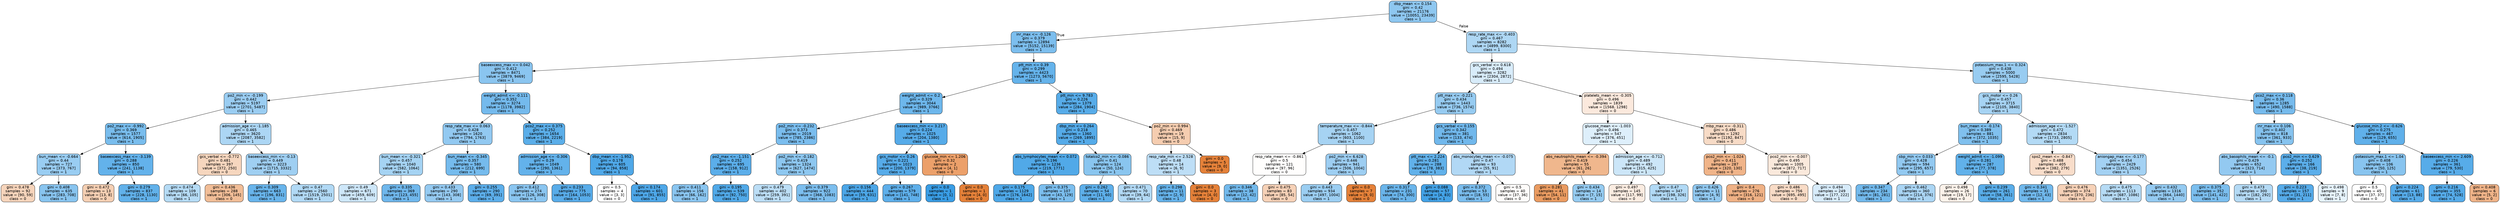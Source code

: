 digraph Tree {
node [shape=box, style="filled, rounded", color="black", fontname="helvetica"] ;
edge [fontname="helvetica"] ;
0 [label="dbp_mean <= 0.154\ngini = 0.42\nsamples = 21176\nvalue = [10051, 23439]\nclass = 1", fillcolor="#8ec7f0"] ;
1 [label="inr_max <= -0.126\ngini = 0.379\nsamples = 12894\nvalue = [5152, 15139]\nclass = 1", fillcolor="#7cbeee"] ;
0 -> 1 [labeldistance=2.5, labelangle=45, headlabel="True"] ;
2 [label="baseexcess_max <= 0.042\ngini = 0.412\nsamples = 8471\nvalue = [3879, 9469]\nclass = 1", fillcolor="#8ac5f0"] ;
1 -> 2 ;
3 [label="po2_min <= -0.199\ngini = 0.442\nsamples = 5197\nvalue = [2701, 5487]\nclass = 1", fillcolor="#9acdf2"] ;
2 -> 3 ;
4 [label="po2_max <= -0.992\ngini = 0.369\nsamples = 1577\nvalue = [614, 1905]\nclass = 1", fillcolor="#79bded"] ;
3 -> 4 ;
5 [label="bun_mean <= -0.664\ngini = 0.44\nsamples = 727\nvalue = [373, 767]\nclass = 1", fillcolor="#99cdf2"] ;
4 -> 5 ;
6 [label="gini = 0.478\nsamples = 92\nvalue = [90, 59]\nclass = 0", fillcolor="#f6d4bb"] ;
5 -> 6 ;
7 [label="gini = 0.408\nsamples = 635\nvalue = [283, 708]\nclass = 1", fillcolor="#88c4ef"] ;
5 -> 7 ;
8 [label="baseexcess_max <= -3.139\ngini = 0.288\nsamples = 850\nvalue = [241, 1138]\nclass = 1", fillcolor="#63b2eb"] ;
4 -> 8 ;
9 [label="gini = 0.472\nsamples = 13\nvalue = [13, 8]\nclass = 0", fillcolor="#f5cfb3"] ;
8 -> 9 ;
10 [label="gini = 0.279\nsamples = 837\nvalue = [228, 1130]\nclass = 1", fillcolor="#61b1ea"] ;
8 -> 10 ;
11 [label="admission_age <= -1.185\ngini = 0.465\nsamples = 3620\nvalue = [2087, 3582]\nclass = 1", fillcolor="#acd6f4"] ;
3 -> 11 ;
12 [label="gcs_verbal <= -0.772\ngini = 0.481\nsamples = 397\nvalue = [372, 250]\nclass = 0", fillcolor="#f6d6be"] ;
11 -> 12 ;
13 [label="gini = 0.474\nsamples = 109\nvalue = [66, 105]\nclass = 1", fillcolor="#b5dbf5"] ;
12 -> 13 ;
14 [label="gini = 0.436\nsamples = 288\nvalue = [306, 145]\nclass = 0", fillcolor="#f1bd97"] ;
12 -> 14 ;
15 [label="baseexcess_min <= -0.13\ngini = 0.449\nsamples = 3223\nvalue = [1715, 3332]\nclass = 1", fillcolor="#9fcff2"] ;
11 -> 15 ;
16 [label="gini = 0.309\nsamples = 663\nvalue = [196, 831]\nclass = 1", fillcolor="#68b4eb"] ;
15 -> 16 ;
17 [label="gini = 0.47\nsamples = 2560\nvalue = [1519, 2501]\nclass = 1", fillcolor="#b1d9f5"] ;
15 -> 17 ;
18 [label="weight_admit <= -0.111\ngini = 0.352\nsamples = 3274\nvalue = [1178, 3982]\nclass = 1", fillcolor="#74baed"] ;
2 -> 18 ;
19 [label="resp_rate_max <= 0.063\ngini = 0.428\nsamples = 1620\nvalue = [794, 1763]\nclass = 1", fillcolor="#92c9f1"] ;
18 -> 19 ;
20 [label="bun_mean <= -0.321\ngini = 0.457\nsamples = 1040\nvalue = [582, 1064]\nclass = 1", fillcolor="#a5d3f3"] ;
19 -> 20 ;
21 [label="gini = 0.49\nsamples = 671\nvalue = [459, 609]\nclass = 1", fillcolor="#cee7f9"] ;
20 -> 21 ;
22 [label="gini = 0.335\nsamples = 369\nvalue = [123, 455]\nclass = 1", fillcolor="#6fb7ec"] ;
20 -> 22 ;
23 [label="bun_mean <= -0.345\ngini = 0.357\nsamples = 580\nvalue = [212, 699]\nclass = 1", fillcolor="#75bbed"] ;
19 -> 23 ;
24 [label="gini = 0.433\nsamples = 290\nvalue = [143, 308]\nclass = 1", fillcolor="#95caf1"] ;
23 -> 24 ;
25 [label="gini = 0.255\nsamples = 290\nvalue = [69, 391]\nclass = 1", fillcolor="#5caeea"] ;
23 -> 25 ;
26 [label="pco2_max <= 0.375\ngini = 0.252\nsamples = 1654\nvalue = [384, 2219]\nclass = 1", fillcolor="#5baee9"] ;
18 -> 26 ;
27 [label="admission_age <= -0.306\ngini = 0.29\nsamples = 1049\nvalue = [290, 1361]\nclass = 1", fillcolor="#63b2eb"] ;
26 -> 27 ;
28 [label="gini = 0.412\nsamples = 274\nvalue = [126, 308]\nclass = 1", fillcolor="#8ac5f0"] ;
27 -> 28 ;
29 [label="gini = 0.233\nsamples = 775\nvalue = [164, 1053]\nclass = 1", fillcolor="#58ace9"] ;
27 -> 29 ;
30 [label="dbp_mean <= -1.952\ngini = 0.178\nsamples = 605\nvalue = [94, 858]\nclass = 1", fillcolor="#4fa8e8"] ;
26 -> 30 ;
31 [label="gini = 0.5\nsamples = 4\nvalue = [3, 3]\nclass = 0", fillcolor="#ffffff"] ;
30 -> 31 ;
32 [label="gini = 0.174\nsamples = 601\nvalue = [91, 855]\nclass = 1", fillcolor="#4ea7e8"] ;
30 -> 32 ;
33 [label="ptt_min <= 0.39\ngini = 0.299\nsamples = 4423\nvalue = [1273, 5670]\nclass = 1", fillcolor="#65b3eb"] ;
1 -> 33 ;
34 [label="weight_admit <= 0.2\ngini = 0.329\nsamples = 3044\nvalue = [989, 3766]\nclass = 1", fillcolor="#6db7ec"] ;
33 -> 34 ;
35 [label="po2_min <= -0.232\ngini = 0.373\nsamples = 2019\nvalue = [785, 2386]\nclass = 1", fillcolor="#7abdee"] ;
34 -> 35 ;
36 [label="po2_max <= -1.151\ngini = 0.252\nsamples = 695\nvalue = [158, 912]\nclass = 1", fillcolor="#5baeea"] ;
35 -> 36 ;
37 [label="gini = 0.411\nsamples = 156\nvalue = [66, 162]\nclass = 1", fillcolor="#8ac5f0"] ;
36 -> 37 ;
38 [label="gini = 0.195\nsamples = 539\nvalue = [92, 750]\nclass = 1", fillcolor="#51a9e8"] ;
36 -> 38 ;
39 [label="po2_min <= -0.182\ngini = 0.419\nsamples = 1324\nvalue = [627, 1474]\nclass = 1", fillcolor="#8dc7f0"] ;
35 -> 39 ;
40 [label="gini = 0.479\nsamples = 402\nvalue = [259, 391]\nclass = 1", fillcolor="#bcdef6"] ;
39 -> 40 ;
41 [label="gini = 0.379\nsamples = 922\nvalue = [368, 1083]\nclass = 1", fillcolor="#7cbeee"] ;
39 -> 41 ;
42 [label="baseexcess_min <= 3.217\ngini = 0.224\nsamples = 1025\nvalue = [204, 1380]\nclass = 1", fillcolor="#56abe9"] ;
34 -> 42 ;
43 [label="gcs_motor <= 0.26\ngini = 0.221\nsamples = 1023\nvalue = [200, 1379]\nclass = 1", fillcolor="#56abe9"] ;
42 -> 43 ;
44 [label="gini = 0.156\nsamples = 444\nvalue = [59, 631]\nclass = 1", fillcolor="#4ca6e7"] ;
43 -> 44 ;
45 [label="gini = 0.267\nsamples = 579\nvalue = [141, 748]\nclass = 1", fillcolor="#5eafea"] ;
43 -> 45 ;
46 [label="glucose_min <= 1.206\ngini = 0.32\nsamples = 2\nvalue = [4, 1]\nclass = 0", fillcolor="#eca06a"] ;
42 -> 46 ;
47 [label="gini = 0.0\nsamples = 1\nvalue = [0, 1]\nclass = 1", fillcolor="#399de5"] ;
46 -> 47 ;
48 [label="gini = 0.0\nsamples = 1\nvalue = [4, 0]\nclass = 0", fillcolor="#e58139"] ;
46 -> 48 ;
49 [label="ptt_min <= 9.783\ngini = 0.226\nsamples = 1379\nvalue = [284, 1904]\nclass = 1", fillcolor="#57ace9"] ;
33 -> 49 ;
50 [label="dbp_min <= 0.264\ngini = 0.218\nsamples = 1360\nvalue = [269, 1895]\nclass = 1", fillcolor="#55abe9"] ;
49 -> 50 ;
51 [label="abs_lymphocytes_mean <= 0.072\ngini = 0.196\nsamples = 1236\nvalue = [219, 1771]\nclass = 1", fillcolor="#51a9e8"] ;
50 -> 51 ;
52 [label="gini = 0.175\nsamples = 1129\nvalue = [176, 1642]\nclass = 1", fillcolor="#4ea8e8"] ;
51 -> 52 ;
53 [label="gini = 0.375\nsamples = 107\nvalue = [43, 129]\nclass = 1", fillcolor="#7bbeee"] ;
51 -> 53 ;
54 [label="totalco2_min <= -0.086\ngini = 0.41\nsamples = 124\nvalue = [50, 124]\nclass = 1", fillcolor="#89c5ef"] ;
50 -> 54 ;
55 [label="gini = 0.262\nsamples = 54\nvalue = [11, 60]\nclass = 1", fillcolor="#5dafea"] ;
54 -> 55 ;
56 [label="gini = 0.471\nsamples = 70\nvalue = [39, 64]\nclass = 1", fillcolor="#b2d9f5"] ;
54 -> 56 ;
57 [label="po2_min <= 0.994\ngini = 0.469\nsamples = 19\nvalue = [15, 9]\nclass = 0", fillcolor="#f5cdb0"] ;
49 -> 57 ;
58 [label="resp_rate_min <= 2.528\ngini = 0.48\nsamples = 14\nvalue = [6, 9]\nclass = 1", fillcolor="#bddef6"] ;
57 -> 58 ;
59 [label="gini = 0.298\nsamples = 11\nvalue = [2, 9]\nclass = 1", fillcolor="#65b3eb"] ;
58 -> 59 ;
60 [label="gini = 0.0\nsamples = 3\nvalue = [4, 0]\nclass = 0", fillcolor="#e58139"] ;
58 -> 60 ;
61 [label="gini = 0.0\nsamples = 5\nvalue = [9, 0]\nclass = 0", fillcolor="#e58139"] ;
57 -> 61 ;
62 [label="resp_rate_max <= -0.403\ngini = 0.467\nsamples = 8282\nvalue = [4899, 8300]\nclass = 1", fillcolor="#aed7f4"] ;
0 -> 62 [labeldistance=2.5, labelangle=-45, headlabel="False"] ;
63 [label="gcs_verbal <= 0.618\ngini = 0.494\nsamples = 3282\nvalue = [2304, 2872]\nclass = 1", fillcolor="#d8ecfa"] ;
62 -> 63 ;
64 [label="ptt_max <= -0.221\ngini = 0.434\nsamples = 1443\nvalue = [736, 1574]\nclass = 1", fillcolor="#96cbf1"] ;
63 -> 64 ;
65 [label="temperature_max <= -0.844\ngini = 0.457\nsamples = 1062\nvalue = [603, 1100]\nclass = 1", fillcolor="#a6d3f3"] ;
64 -> 65 ;
66 [label="resp_rate_mean <= -0.861\ngini = 0.5\nsamples = 121\nvalue = [97, 96]\nclass = 0", fillcolor="#fffefd"] ;
65 -> 66 ;
67 [label="gini = 0.346\nsamples = 38\nvalue = [12, 42]\nclass = 1", fillcolor="#72b9ec"] ;
66 -> 67 ;
68 [label="gini = 0.475\nsamples = 83\nvalue = [85, 54]\nclass = 0", fillcolor="#f6d1b7"] ;
66 -> 68 ;
69 [label="po2_min <= 6.628\ngini = 0.446\nsamples = 941\nvalue = [506, 1004]\nclass = 1", fillcolor="#9dcef2"] ;
65 -> 69 ;
70 [label="gini = 0.443\nsamples = 934\nvalue = [497, 1004]\nclass = 1", fillcolor="#9bcef2"] ;
69 -> 70 ;
71 [label="gini = 0.0\nsamples = 7\nvalue = [9, 0]\nclass = 0", fillcolor="#e58139"] ;
69 -> 71 ;
72 [label="gcs_verbal <= 0.155\ngini = 0.342\nsamples = 381\nvalue = [133, 474]\nclass = 1", fillcolor="#71b8ec"] ;
64 -> 72 ;
73 [label="ptt_max <= 2.224\ngini = 0.281\nsamples = 288\nvalue = [78, 383]\nclass = 1", fillcolor="#61b1ea"] ;
72 -> 73 ;
74 [label="gini = 0.317\nsamples = 231\nvalue = [74, 300]\nclass = 1", fillcolor="#6ab5eb"] ;
73 -> 74 ;
75 [label="gini = 0.088\nsamples = 57\nvalue = [4, 83]\nclass = 1", fillcolor="#43a2e6"] ;
73 -> 75 ;
76 [label="abs_monocytes_mean <= -0.075\ngini = 0.47\nsamples = 93\nvalue = [55, 91]\nclass = 1", fillcolor="#b1d8f5"] ;
72 -> 76 ;
77 [label="gini = 0.372\nsamples = 53\nvalue = [18, 55]\nclass = 1", fillcolor="#7abdee"] ;
76 -> 77 ;
78 [label="gini = 0.5\nsamples = 40\nvalue = [37, 36]\nclass = 0", fillcolor="#fefcfa"] ;
76 -> 78 ;
79 [label="platelets_mean <= -0.305\ngini = 0.496\nsamples = 1839\nvalue = [1568, 1298]\nclass = 0", fillcolor="#fbe9dd"] ;
63 -> 79 ;
80 [label="glucose_mean <= -1.003\ngini = 0.496\nsamples = 547\nvalue = [376, 451]\nclass = 1", fillcolor="#deeffb"] ;
79 -> 80 ;
81 [label="abs_neutrophils_mean <= -0.394\ngini = 0.419\nsamples = 55\nvalue = [61, 26]\nclass = 0", fillcolor="#f0b78d"] ;
80 -> 81 ;
82 [label="gini = 0.281\nsamples = 41\nvalue = [54, 11]\nclass = 0", fillcolor="#ea9b61"] ;
81 -> 82 ;
83 [label="gini = 0.434\nsamples = 14\nvalue = [7, 15]\nclass = 1", fillcolor="#95cbf1"] ;
81 -> 83 ;
84 [label="admission_age <= -0.712\ngini = 0.489\nsamples = 492\nvalue = [315, 425]\nclass = 1", fillcolor="#cce6f8"] ;
80 -> 84 ;
85 [label="gini = 0.497\nsamples = 145\nvalue = [117, 99]\nclass = 0", fillcolor="#fbece1"] ;
84 -> 85 ;
86 [label="gini = 0.47\nsamples = 347\nvalue = [198, 326]\nclass = 1", fillcolor="#b1d9f5"] ;
84 -> 86 ;
87 [label="mbp_max <= -0.311\ngini = 0.486\nsamples = 1292\nvalue = [1192, 847]\nclass = 0", fillcolor="#f7dbc6"] ;
79 -> 87 ;
88 [label="pco2_min <= -1.024\ngini = 0.411\nsamples = 287\nvalue = [320, 130]\nclass = 0", fillcolor="#f0b489"] ;
87 -> 88 ;
89 [label="gini = 0.426\nsamples = 11\nvalue = [4, 9]\nclass = 1", fillcolor="#91c9f1"] ;
88 -> 89 ;
90 [label="gini = 0.4\nsamples = 276\nvalue = [316, 121]\nclass = 0", fillcolor="#efb185"] ;
88 -> 90 ;
91 [label="pco2_min <= -0.007\ngini = 0.495\nsamples = 1005\nvalue = [872, 717]\nclass = 0", fillcolor="#fae9dc"] ;
87 -> 91 ;
92 [label="gini = 0.486\nsamples = 756\nvalue = [695, 495]\nclass = 0", fillcolor="#f8dbc6"] ;
91 -> 92 ;
93 [label="gini = 0.494\nsamples = 249\nvalue = [177, 222]\nclass = 1", fillcolor="#d7ebfa"] ;
91 -> 93 ;
94 [label="potassium_max.1 <= 0.324\ngini = 0.438\nsamples = 5000\nvalue = [2595, 5428]\nclass = 1", fillcolor="#98ccf1"] ;
62 -> 94 ;
95 [label="gcs_motor <= 0.26\ngini = 0.457\nsamples = 3715\nvalue = [2105, 3840]\nclass = 1", fillcolor="#a6d3f3"] ;
94 -> 95 ;
96 [label="bun_mean <= -0.174\ngini = 0.389\nsamples = 881\nvalue = [372, 1035]\nclass = 1", fillcolor="#80c0ee"] ;
95 -> 96 ;
97 [label="sbp_min <= 0.033\ngini = 0.428\nsamples = 594\nvalue = [295, 657]\nclass = 1", fillcolor="#92c9f1"] ;
96 -> 97 ;
98 [label="gini = 0.347\nsamples = 234\nvalue = [81, 281]\nclass = 1", fillcolor="#72b9ec"] ;
97 -> 98 ;
99 [label="gini = 0.462\nsamples = 360\nvalue = [214, 376]\nclass = 1", fillcolor="#aad5f4"] ;
97 -> 99 ;
100 [label="weight_admit <= -1.099\ngini = 0.281\nsamples = 287\nvalue = [77, 378]\nclass = 1", fillcolor="#61b1ea"] ;
96 -> 100 ;
101 [label="gini = 0.498\nsamples = 26\nvalue = [19, 17]\nclass = 0", fillcolor="#fcf2ea"] ;
100 -> 101 ;
102 [label="gini = 0.239\nsamples = 261\nvalue = [58, 361]\nclass = 1", fillcolor="#59ade9"] ;
100 -> 102 ;
103 [label="admission_age <= -1.527\ngini = 0.472\nsamples = 2834\nvalue = [1733, 2805]\nclass = 1", fillcolor="#b3daf5"] ;
95 -> 103 ;
104 [label="spo2_mean <= -0.847\ngini = 0.488\nsamples = 405\nvalue = [382, 279]\nclass = 0", fillcolor="#f8ddca"] ;
103 -> 104 ;
105 [label="gini = 0.341\nsamples = 31\nvalue = [12, 43]\nclass = 1", fillcolor="#70b8ec"] ;
104 -> 105 ;
106 [label="gini = 0.476\nsamples = 374\nvalue = [370, 236]\nclass = 0", fillcolor="#f6d1b7"] ;
104 -> 106 ;
107 [label="aniongap_max <= -0.177\ngini = 0.454\nsamples = 2429\nvalue = [1351, 2526]\nclass = 1", fillcolor="#a3d1f3"] ;
103 -> 107 ;
108 [label="gini = 0.475\nsamples = 1113\nvalue = [687, 1086]\nclass = 1", fillcolor="#b6dbf5"] ;
107 -> 108 ;
109 [label="gini = 0.432\nsamples = 1316\nvalue = [664, 1440]\nclass = 1", fillcolor="#94caf1"] ;
107 -> 109 ;
110 [label="pco2_max <= 0.118\ngini = 0.36\nsamples = 1285\nvalue = [490, 1588]\nclass = 1", fillcolor="#76bbed"] ;
94 -> 110 ;
111 [label="inr_max <= 0.106\ngini = 0.402\nsamples = 818\nvalue = [361, 933]\nclass = 1", fillcolor="#86c3ef"] ;
110 -> 111 ;
112 [label="abs_basophils_mean <= -0.1\ngini = 0.429\nsamples = 652\nvalue = [323, 714]\nclass = 1", fillcolor="#93c9f1"] ;
111 -> 112 ;
113 [label="gini = 0.375\nsamples = 352\nvalue = [141, 422]\nclass = 1", fillcolor="#7bbeee"] ;
112 -> 113 ;
114 [label="gini = 0.473\nsamples = 300\nvalue = [182, 292]\nclass = 1", fillcolor="#b4daf5"] ;
112 -> 114 ;
115 [label="pco2_min <= 0.629\ngini = 0.252\nsamples = 166\nvalue = [38, 219]\nclass = 1", fillcolor="#5baeea"] ;
111 -> 115 ;
116 [label="gini = 0.223\nsamples = 157\nvalue = [31, 211]\nclass = 1", fillcolor="#56abe9"] ;
115 -> 116 ;
117 [label="gini = 0.498\nsamples = 9\nvalue = [7, 8]\nclass = 1", fillcolor="#e6f3fc"] ;
115 -> 117 ;
118 [label="glucose_min.2 <= -0.626\ngini = 0.275\nsamples = 467\nvalue = [129, 655]\nclass = 1", fillcolor="#60b0ea"] ;
110 -> 118 ;
119 [label="potassium_max.1 <= 1.04\ngini = 0.408\nsamples = 106\nvalue = [50, 125]\nclass = 1", fillcolor="#88c4ef"] ;
118 -> 119 ;
120 [label="gini = 0.5\nsamples = 45\nvalue = [37, 37]\nclass = 0", fillcolor="#ffffff"] ;
119 -> 120 ;
121 [label="gini = 0.224\nsamples = 61\nvalue = [13, 88]\nclass = 1", fillcolor="#56abe9"] ;
119 -> 121 ;
122 [label="baseexcess_min <= 2.609\ngini = 0.226\nsamples = 361\nvalue = [79, 530]\nclass = 1", fillcolor="#57ace9"] ;
118 -> 122 ;
123 [label="gini = 0.216\nsamples = 355\nvalue = [74, 528]\nclass = 1", fillcolor="#55abe9"] ;
122 -> 123 ;
124 [label="gini = 0.408\nsamples = 6\nvalue = [5, 2]\nclass = 0", fillcolor="#efb388"] ;
122 -> 124 ;
}